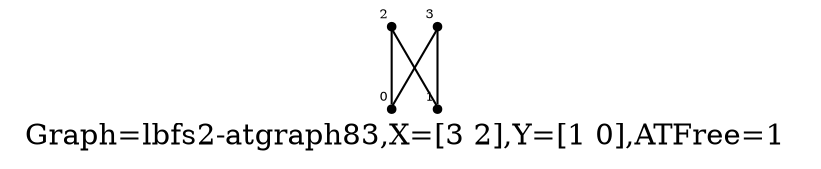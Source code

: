 /* Created by igraph 0.8.0-pre+0200568 */
graph {
  graph [
    label="Graph=lbfs2-atgraph83,X=[3 2],Y=[1 0],ATFree=1 "
    labelloc=bottom
  ];
  0 [
    pos="-0.100000,1.000000!"
    shape=point
    fontsize=6
    xlabel=0
  ];
  1 [
    pos="0.000000,0.000000!"
    shape=point
    fontsize=6
    xlabel=1
  ];
  2 [
    pos="0.900000,1.000000!"
    shape=point
    fontsize=6
    xlabel=2
  ];
  3 [
    pos="1.000000,0.000000!"
    shape=point
    fontsize=6
    xlabel=3
  ];

  2 -- 0;
  2 -- 1;
  3 -- 0;
  3 -- 1;
}
